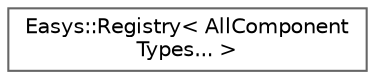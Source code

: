 digraph "Graphical Class Hierarchy"
{
 // LATEX_PDF_SIZE
  bgcolor="transparent";
  edge [fontname=Helvetica,fontsize=10,labelfontname=Helvetica,labelfontsize=10];
  node [fontname=Helvetica,fontsize=10,shape=box,height=0.2,width=0.4];
  rankdir="LR";
  Node0 [id="Node000000",label="Easys::Registry\< AllComponent\lTypes... \>",height=0.2,width=0.4,color="grey40", fillcolor="white", style="filled",URL="$da/d59/classEasys_1_1Registry.html",tooltip=" "];
}
